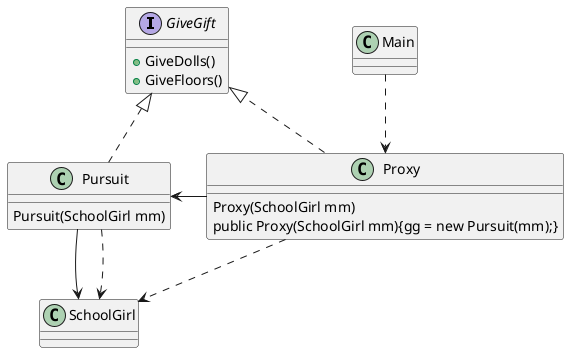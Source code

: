 @startuml
interface GiveGift{
+GiveDolls()
+GiveFloors()
}
class SchoolGirl
together {
class Pursuit{
Pursuit(SchoolGirl mm)
}
class Proxy{
Proxy(SchoolGirl mm)
public Proxy(SchoolGirl mm){gg = new Pursuit(mm);}
}
}
Pursuit..up|>GiveGift
Pursuit->SchoolGirl
Pursuit..>SchoolGirl
Proxy->Pursuit
Proxy..|>GiveGift
Proxy..>SchoolGirl
class Main
Main..>Proxy
@enduml